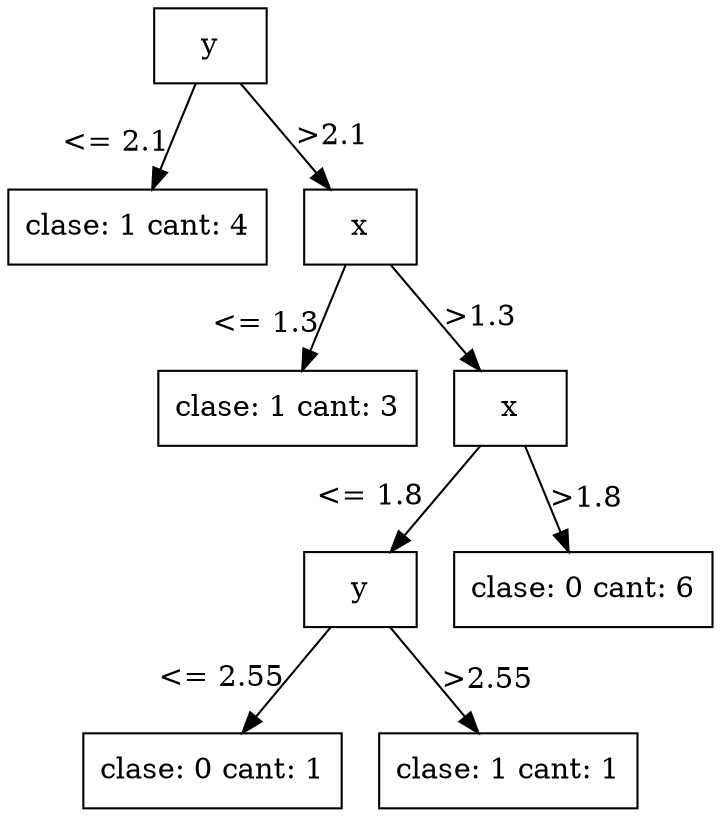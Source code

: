digraph "mi arbol" {
	size=8.5
	node [shape=box]
	0 [label=y]
	0 -> 1 [headlabel="<= 2.1" labelangle=60 labeldistance=2.8]
	0 -> 2 [label=">2.1"]
	1 [label="clase: 1 cant: 4"]
	2 [label=x]
	2 -> 3 [headlabel="<= 1.3" labelangle=60 labeldistance=2.8]
	2 -> 4 [label=">1.3"]
	3 [label="clase: 1 cant: 3"]
	4 [label=x]
	4 -> 5 [headlabel="<= 1.8" labelangle=60 labeldistance=2.8]
	4 -> 8 [label=">1.8"]
	5 [label=y]
	5 -> 6 [headlabel="<= 2.55" labelangle=60 labeldistance=2.8]
	5 -> 7 [label=">2.55"]
	6 [label="clase: 0 cant: 1"]
	7 [label="clase: 1 cant: 1"]
	8 [label="clase: 0 cant: 6"]
}
